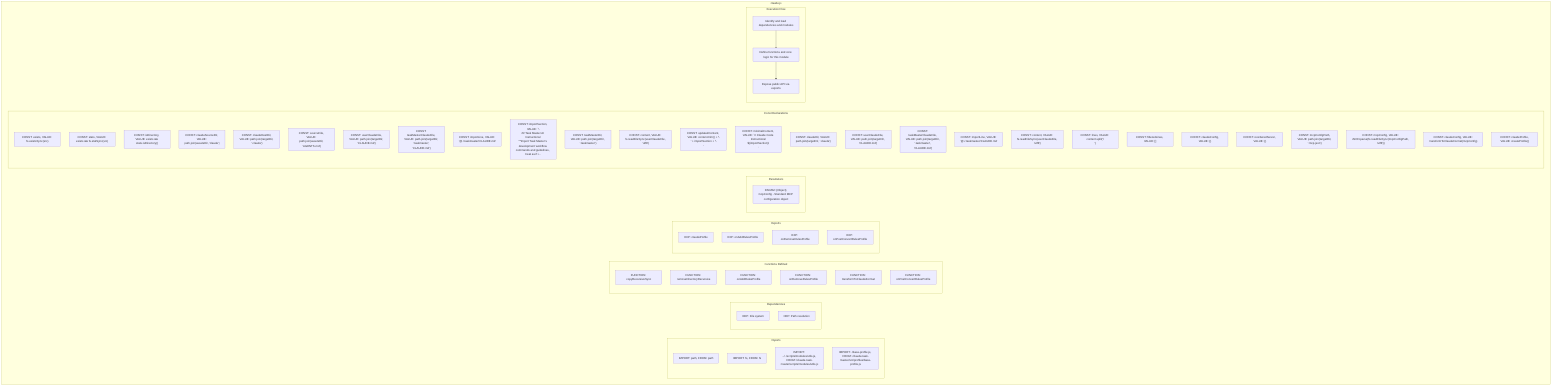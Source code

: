flowchart TB
    subgraph Imports["Imports"]
        I1["IMPORT: path, FROM: path"]
        I2["IMPORT: fs, FROM: fs"]
        I3["IMPORT: ../../scripts/modules/utils.js, FROM: /claude-task-master/scripts/modules/utils.js"]
        I4["IMPORT: ./base-profile.js, FROM: /claude-task-master/src/profiles/base-profile.js"]
    end
    subgraph Dependencies["Dependencies"]
        D1["DEP: File system"]
        D2["DEP: Path resolution"]
    end
    subgraph FunctionsDefined["Functions Defined"]
        FU1["FUNCTION: copyRecursiveSync"]
        FU2["FUNCTION: removeDirectoryRecursive"]
        FU3["FUNCTION: onAddRulesProfile"]
        FU4["FUNCTION: onRemoveRulesProfile"]
        FU5["FUNCTION: transformToClaudeFormat"]
        FU6["FUNCTION: onPostConvertRulesProfile"]
    end
    subgraph Exports["Exports"]
        E1["EXP: claudeProfile"]
        E2["EXP: onAddRulesProfile"]
        E3["EXP: onRemoveRulesProfile"]
        E4["EXP: onPostConvertRulesProfile"]
    end
    subgraph Parameters["Parameters"]
        P1["PARAM: {Object} mcpConfig - Standard MCP configuration object"]
    end
    subgraph Constants["Const Declarations"]
        C1["CONST: exists, VALUE: fs.existsSync(src)"]
        C2["CONST: stats, VALUE: exists && fs.statSync(src)"]
        C3["CONST: isDirectory, VALUE: exists && stats.isDirectory()"]
        C4["CONST: claudeSourceDir, VALUE: path.join(assetsDir, 'claude')"]
        C5["CONST: claudeDestDir, VALUE: path.join(targetDir, '.claude')"]
        C6["CONST: sourceFile, VALUE: path.join(assetsDir, 'AGENTS.md')"]
        C7["CONST: userClaudeFile, VALUE: path.join(targetDir, 'CLAUDE.md')"]
        C8["CONST: taskMasterClaudeFile, VALUE: path.join(targetDir, '.taskmaster', 'CLAUDE.md')"]
        C9["CONST: importLine, VALUE: '@./.taskmaster/CLAUDE.md'"]
        C10["CONST: importSection, VALUE: `\\n## Task Master AI Instructions\\n**Import Task Master's development workflow commands and guidelines, treat as if i..."]
        C11["CONST: taskMasterDir, VALUE: path.join(targetDir, '.taskmaster')"]
        C12["CONST: content, VALUE: fs.readFileSync(userClaudeFile, 'utf8')"]
        C13["CONST: updatedContent, VALUE: content.trim() + '\\n' + importSection + '\\n'"]
        C14["CONST: minimalContent, VALUE: `# Claude Code Instructions\\n${importSection}\\n`"]
        C15["CONST: claudeDir, VALUE: path.join(targetDir, '.claude')"]
        C16["CONST: userClaudeFile, VALUE: path.join(targetDir, 'CLAUDE.md')"]
        C17["CONST: taskMasterClaudeFile, VALUE: path.join(targetDir, '.taskmaster', 'CLAUDE.md')"]
        C18["CONST: importLine, VALUE: '@./.taskmaster/CLAUDE.md'"]
        C19["CONST: content, VALUE: fs.readFileSync(userClaudeFile, 'utf8')"]
        C20["CONST: lines, VALUE: content.split('\\n')"]
        C21["CONST: filteredLines, VALUE: []"]
        C22["CONST: claudeConfig, VALUE: {}"]
        C23["CONST: reorderedServer, VALUE: {}"]
        C24["CONST: mcpConfigPath, VALUE: path.join(targetDir, '.mcp.json')"]
        C25["CONST: mcpConfig, VALUE: JSON.parse(fs.readFileSync(mcpConfigPath, 'utf8'))"]
        C26["CONST: claudeConfig, VALUE: transformToClaudeFormat(mcpConfig)"]
        C27["CONST: claudeProfile, VALUE: createProfile({"]
    end
    subgraph ExecutionFlow["Execution Flow"]
        FL1["Identify and load dependencies and modules"]
        FL2["Define functions and core logic for this module"]
        FL3["Expose public API via exports"]
    end
    subgraph FileName["claude.js"]
        Imports
        Dependencies
        FunctionsDefined
        Exports
        Parameters
        Constants
        ExecutionFlow
    end
    FL1 --> FL2
    FL2 --> FL3